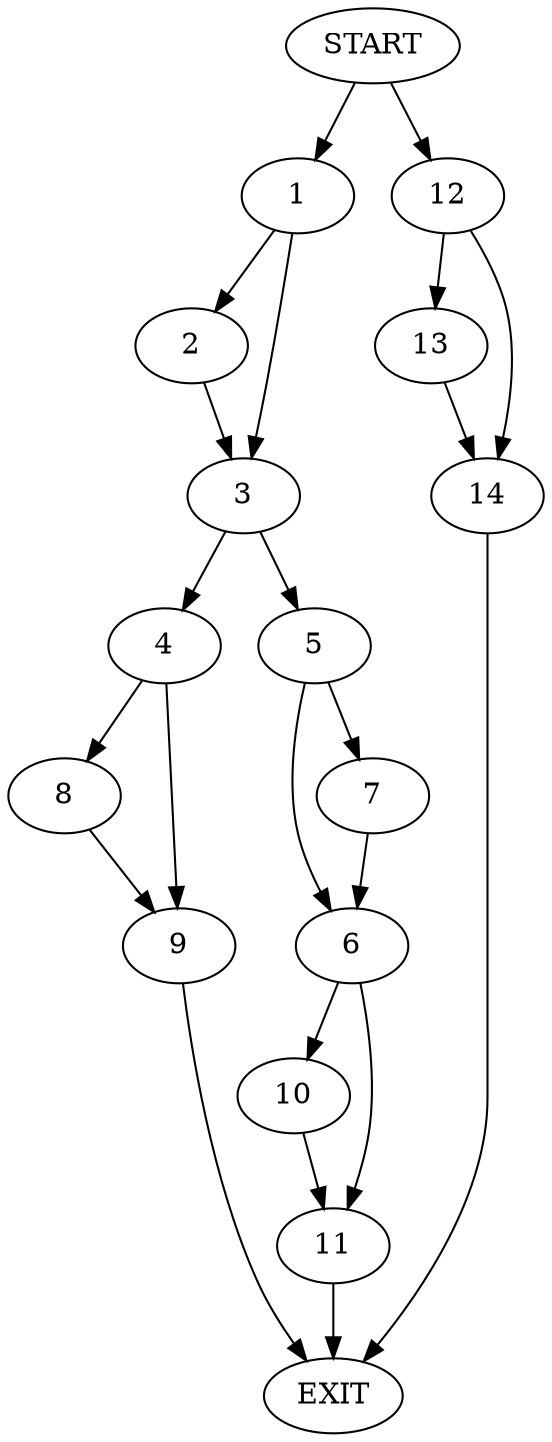 digraph {
0 [label="START"]
15 [label="EXIT"]
0 -> 1
1 -> 2
1 -> 3
2 -> 3
3 -> 4
3 -> 5
5 -> 6
5 -> 7
4 -> 8
4 -> 9
7 -> 6
6 -> 10
6 -> 11
10 -> 11
11 -> 15
8 -> 9
9 -> 15
0 -> 12
12 -> 13
12 -> 14
13 -> 14
14 -> 15
}
